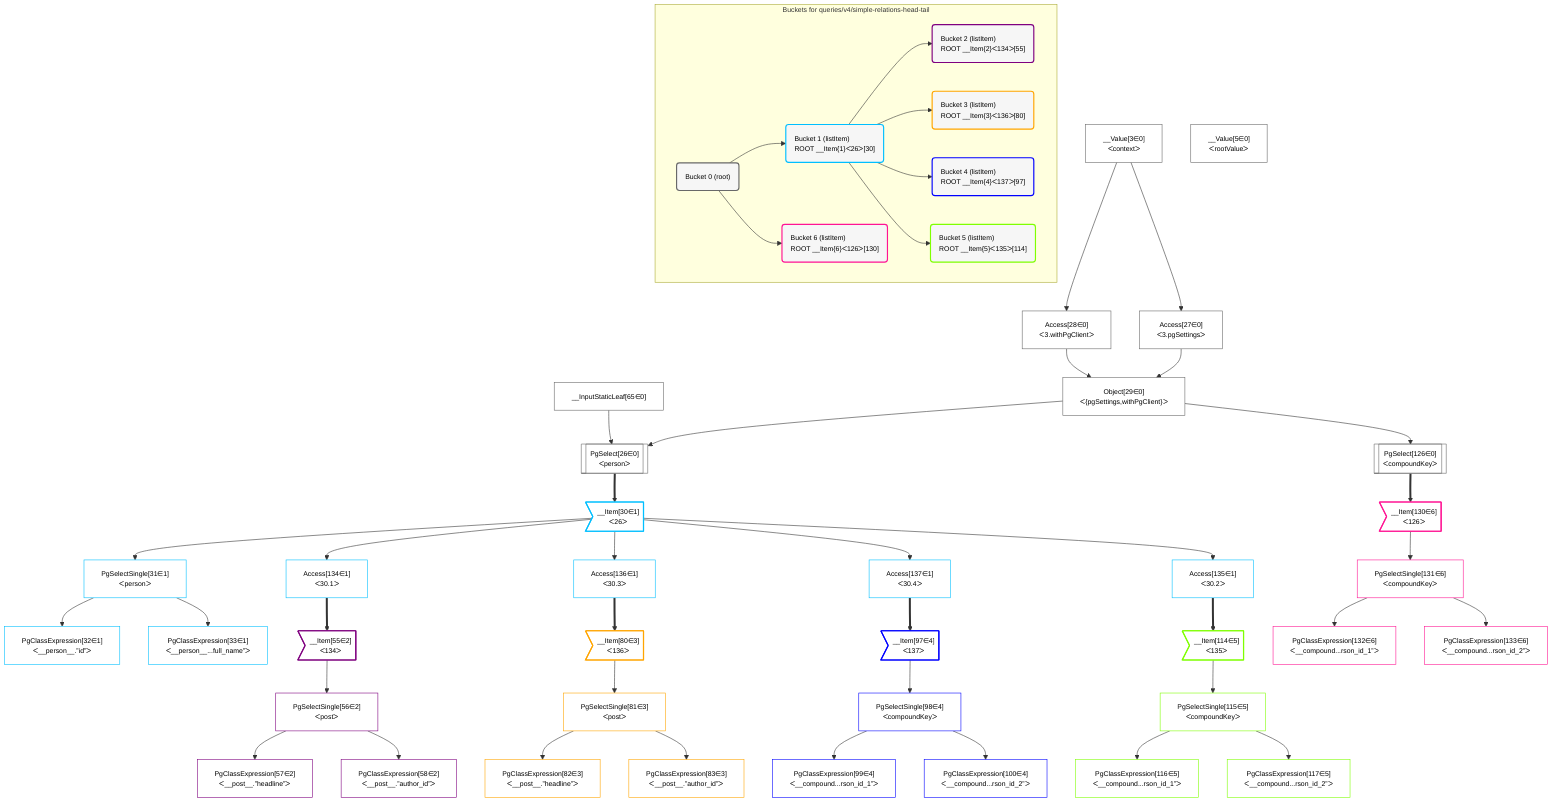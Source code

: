 %%{init: {'themeVariables': { 'fontSize': '12px'}}}%%
graph TD
    classDef path fill:#eee,stroke:#000,color:#000
    classDef plan fill:#fff,stroke-width:1px,color:#000
    classDef itemplan fill:#fff,stroke-width:2px,color:#000
    classDef sideeffectplan fill:#f00,stroke-width:2px,color:#000
    classDef bucket fill:#f6f6f6,color:#000,stroke-width:2px,text-align:left


    %% define steps
    __Value3["__Value[3∈0]<br />ᐸcontextᐳ"]:::plan
    __Value5["__Value[5∈0]<br />ᐸrootValueᐳ"]:::plan
    Access27["Access[27∈0]<br />ᐸ3.pgSettingsᐳ"]:::plan
    Access28["Access[28∈0]<br />ᐸ3.withPgClientᐳ"]:::plan
    Object29["Object[29∈0]<br />ᐸ{pgSettings,withPgClient}ᐳ"]:::plan
    __InputStaticLeaf65["__InputStaticLeaf[65∈0]"]:::plan
    PgSelect26[["PgSelect[26∈0]<br />ᐸpersonᐳ"]]:::plan
    __Item30>"__Item[30∈1]<br />ᐸ26ᐳ"]:::itemplan
    PgSelectSingle31["PgSelectSingle[31∈1]<br />ᐸpersonᐳ"]:::plan
    PgClassExpression32["PgClassExpression[32∈1]<br />ᐸ__person__.”id”ᐳ"]:::plan
    PgClassExpression33["PgClassExpression[33∈1]<br />ᐸ__person__...full_name”ᐳ"]:::plan
    Access134["Access[134∈1]<br />ᐸ30.1ᐳ"]:::plan
    __Item55>"__Item[55∈2]<br />ᐸ134ᐳ"]:::itemplan
    PgSelectSingle56["PgSelectSingle[56∈2]<br />ᐸpostᐳ"]:::plan
    PgClassExpression57["PgClassExpression[57∈2]<br />ᐸ__post__.”headline”ᐳ"]:::plan
    PgClassExpression58["PgClassExpression[58∈2]<br />ᐸ__post__.”author_id”ᐳ"]:::plan
    Access136["Access[136∈1]<br />ᐸ30.3ᐳ"]:::plan
    __Item80>"__Item[80∈3]<br />ᐸ136ᐳ"]:::itemplan
    PgSelectSingle81["PgSelectSingle[81∈3]<br />ᐸpostᐳ"]:::plan
    PgClassExpression82["PgClassExpression[82∈3]<br />ᐸ__post__.”headline”ᐳ"]:::plan
    PgClassExpression83["PgClassExpression[83∈3]<br />ᐸ__post__.”author_id”ᐳ"]:::plan
    Access137["Access[137∈1]<br />ᐸ30.4ᐳ"]:::plan
    __Item97>"__Item[97∈4]<br />ᐸ137ᐳ"]:::itemplan
    PgSelectSingle98["PgSelectSingle[98∈4]<br />ᐸcompoundKeyᐳ"]:::plan
    PgClassExpression99["PgClassExpression[99∈4]<br />ᐸ__compound...rson_id_1”ᐳ"]:::plan
    PgClassExpression100["PgClassExpression[100∈4]<br />ᐸ__compound...rson_id_2”ᐳ"]:::plan
    Access135["Access[135∈1]<br />ᐸ30.2ᐳ"]:::plan
    __Item114>"__Item[114∈5]<br />ᐸ135ᐳ"]:::itemplan
    PgSelectSingle115["PgSelectSingle[115∈5]<br />ᐸcompoundKeyᐳ"]:::plan
    PgClassExpression116["PgClassExpression[116∈5]<br />ᐸ__compound...rson_id_1”ᐳ"]:::plan
    PgClassExpression117["PgClassExpression[117∈5]<br />ᐸ__compound...rson_id_2”ᐳ"]:::plan
    PgSelect126[["PgSelect[126∈0]<br />ᐸcompoundKeyᐳ"]]:::plan
    __Item130>"__Item[130∈6]<br />ᐸ126ᐳ"]:::itemplan
    PgSelectSingle131["PgSelectSingle[131∈6]<br />ᐸcompoundKeyᐳ"]:::plan
    PgClassExpression132["PgClassExpression[132∈6]<br />ᐸ__compound...rson_id_1”ᐳ"]:::plan
    PgClassExpression133["PgClassExpression[133∈6]<br />ᐸ__compound...rson_id_2”ᐳ"]:::plan

    %% plan dependencies
    __Value3 --> Access27
    __Value3 --> Access28
    Access27 & Access28 --> Object29
    Object29 & __InputStaticLeaf65 --> PgSelect26
    PgSelect26 ==> __Item30
    __Item30 --> PgSelectSingle31
    PgSelectSingle31 --> PgClassExpression32
    PgSelectSingle31 --> PgClassExpression33
    __Item30 --> Access134
    Access134 ==> __Item55
    __Item55 --> PgSelectSingle56
    PgSelectSingle56 --> PgClassExpression57
    PgSelectSingle56 --> PgClassExpression58
    __Item30 --> Access136
    Access136 ==> __Item80
    __Item80 --> PgSelectSingle81
    PgSelectSingle81 --> PgClassExpression82
    PgSelectSingle81 --> PgClassExpression83
    __Item30 --> Access137
    Access137 ==> __Item97
    __Item97 --> PgSelectSingle98
    PgSelectSingle98 --> PgClassExpression99
    PgSelectSingle98 --> PgClassExpression100
    __Item30 --> Access135
    Access135 ==> __Item114
    __Item114 --> PgSelectSingle115
    PgSelectSingle115 --> PgClassExpression116
    PgSelectSingle115 --> PgClassExpression117
    Object29 --> PgSelect126
    PgSelect126 ==> __Item130
    __Item130 --> PgSelectSingle131
    PgSelectSingle131 --> PgClassExpression132
    PgSelectSingle131 --> PgClassExpression133

    subgraph "Buckets for queries/v4/simple-relations-head-tail"
    Bucket0("Bucket 0 (root)"):::bucket
    classDef bucket0 stroke:#696969
    class Bucket0,__Value3,__Value5,PgSelect26,Access27,Access28,Object29,__InputStaticLeaf65,PgSelect126 bucket0
    Bucket1("Bucket 1 (listItem)<br />ROOT __Item{1}ᐸ26ᐳ[30]"):::bucket
    classDef bucket1 stroke:#00bfff
    class Bucket1,__Item30,PgSelectSingle31,PgClassExpression32,PgClassExpression33,Access134,Access135,Access136,Access137 bucket1
    Bucket2("Bucket 2 (listItem)<br />ROOT __Item{2}ᐸ134ᐳ[55]"):::bucket
    classDef bucket2 stroke:#7f007f
    class Bucket2,__Item55,PgSelectSingle56,PgClassExpression57,PgClassExpression58 bucket2
    Bucket3("Bucket 3 (listItem)<br />ROOT __Item{3}ᐸ136ᐳ[80]"):::bucket
    classDef bucket3 stroke:#ffa500
    class Bucket3,__Item80,PgSelectSingle81,PgClassExpression82,PgClassExpression83 bucket3
    Bucket4("Bucket 4 (listItem)<br />ROOT __Item{4}ᐸ137ᐳ[97]"):::bucket
    classDef bucket4 stroke:#0000ff
    class Bucket4,__Item97,PgSelectSingle98,PgClassExpression99,PgClassExpression100 bucket4
    Bucket5("Bucket 5 (listItem)<br />ROOT __Item{5}ᐸ135ᐳ[114]"):::bucket
    classDef bucket5 stroke:#7fff00
    class Bucket5,__Item114,PgSelectSingle115,PgClassExpression116,PgClassExpression117 bucket5
    Bucket6("Bucket 6 (listItem)<br />ROOT __Item{6}ᐸ126ᐳ[130]"):::bucket
    classDef bucket6 stroke:#ff1493
    class Bucket6,__Item130,PgSelectSingle131,PgClassExpression132,PgClassExpression133 bucket6
    Bucket0 --> Bucket1 & Bucket6
    Bucket1 --> Bucket2 & Bucket3 & Bucket4 & Bucket5
    end